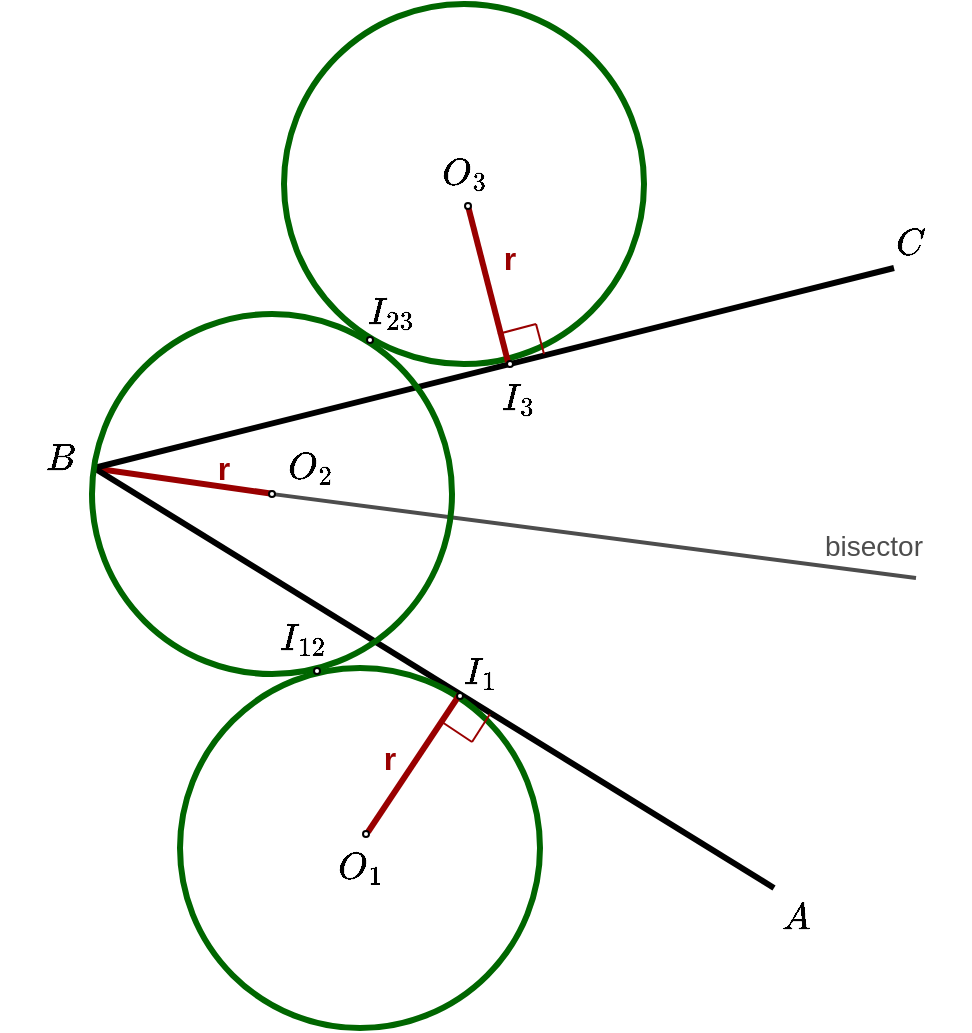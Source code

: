 <mxfile version="21.5.0" type="device">
  <diagram name="Page-1" id="8bPiSh8fG2Vt7bUStwU7">
    <mxGraphModel dx="1135" dy="663" grid="1" gridSize="10" guides="1" tooltips="1" connect="1" arrows="1" fold="1" page="1" pageScale="1" pageWidth="850" pageHeight="1100" math="1" shadow="0">
      <root>
        <mxCell id="0" />
        <mxCell id="1" parent="0" />
        <mxCell id="FTeJ3BNqMcMZCD3cep9n-8" value="" style="endArrow=none;html=1;rounded=0;strokeWidth=2;strokeColor=#4D4D4D;" parent="1" edge="1" source="FTeJ3BNqMcMZCD3cep9n-7">
          <mxGeometry width="50" height="50" relative="1" as="geometry">
            <mxPoint x="210" y="301" as="sourcePoint" />
            <mxPoint x="621" y="355" as="targetPoint" />
          </mxGeometry>
        </mxCell>
        <mxCell id="FTeJ3BNqMcMZCD3cep9n-9" value="" style="endArrow=none;html=1;rounded=0;strokeWidth=3;strokeColor=#990000;" parent="1" edge="1">
          <mxGeometry width="50" height="50" relative="1" as="geometry">
            <mxPoint x="209" y="300" as="sourcePoint" />
            <mxPoint x="300" y="313" as="targetPoint" />
          </mxGeometry>
        </mxCell>
        <mxCell id="FTeJ3BNqMcMZCD3cep9n-2" value="" style="endArrow=none;html=1;rounded=0;strokeWidth=3;" parent="1" edge="1">
          <mxGeometry width="50" height="50" relative="1" as="geometry">
            <mxPoint x="610" y="200" as="sourcePoint" />
            <mxPoint x="210" y="300" as="targetPoint" />
          </mxGeometry>
        </mxCell>
        <mxCell id="FTeJ3BNqMcMZCD3cep9n-1" value="" style="endArrow=none;html=1;rounded=0;strokeWidth=3;" parent="1" edge="1">
          <mxGeometry width="50" height="50" relative="1" as="geometry">
            <mxPoint x="550" y="510" as="sourcePoint" />
            <mxPoint x="210" y="300" as="targetPoint" />
          </mxGeometry>
        </mxCell>
        <mxCell id="FTeJ3BNqMcMZCD3cep9n-10" value="&lt;font&gt;&lt;b&gt;r&lt;/b&gt;&lt;/font&gt;" style="text;html=1;strokeColor=none;fillColor=none;align=center;verticalAlign=middle;whiteSpace=wrap;rounded=0;fontSize=16;fontColor=#990000;" parent="1" vertex="1">
          <mxGeometry x="245" y="284.5" width="60" height="30" as="geometry" />
        </mxCell>
        <mxCell id="FTeJ3BNqMcMZCD3cep9n-15" value="&lt;font size=&quot;1&quot; color=&quot;#4d4d4d&quot;&gt;&lt;span style=&quot;font-size: 14px;&quot;&gt;bisector&lt;/span&gt;&lt;/font&gt;" style="text;html=1;strokeColor=none;fillColor=none;align=center;verticalAlign=middle;whiteSpace=wrap;rounded=0;fontSize=16;" parent="1" vertex="1">
          <mxGeometry x="560" y="322.5" width="80" height="30" as="geometry" />
        </mxCell>
        <mxCell id="FTeJ3BNqMcMZCD3cep9n-20" value="&lt;b&gt;$$A$$&lt;/b&gt;" style="text;html=1;strokeColor=none;fillColor=none;align=center;verticalAlign=middle;whiteSpace=wrap;rounded=0;fontSize=16;" parent="1" vertex="1">
          <mxGeometry x="531" y="510" width="60" height="30" as="geometry" />
        </mxCell>
        <mxCell id="FTeJ3BNqMcMZCD3cep9n-21" value="&lt;b&gt;$$B$$&lt;/b&gt;" style="text;html=1;strokeColor=none;fillColor=none;align=center;verticalAlign=middle;whiteSpace=wrap;rounded=0;fontSize=16;" parent="1" vertex="1">
          <mxGeometry x="163" y="280" width="60" height="30" as="geometry" />
        </mxCell>
        <mxCell id="FTeJ3BNqMcMZCD3cep9n-22" value="&lt;b&gt;$$C$$&lt;/b&gt;" style="text;html=1;strokeColor=none;fillColor=none;align=center;verticalAlign=middle;whiteSpace=wrap;rounded=0;fontSize=16;" parent="1" vertex="1">
          <mxGeometry x="588" y="173" width="60" height="30" as="geometry" />
        </mxCell>
        <mxCell id="FTeJ3BNqMcMZCD3cep9n-24" value="&lt;br&gt;&lt;div&gt;&lt;b&gt;$$I_1$$&lt;/b&gt;&lt;/div&gt;&lt;div&gt;&lt;b&gt;&lt;br&gt;&lt;/b&gt;&lt;/div&gt;" style="text;html=1;strokeColor=none;fillColor=none;align=center;verticalAlign=middle;whiteSpace=wrap;rounded=0;fontSize=16;" parent="1" vertex="1">
          <mxGeometry x="373" y="386.5" width="60" height="30" as="geometry" />
        </mxCell>
        <mxCell id="FTeJ3BNqMcMZCD3cep9n-25" value="&lt;br&gt;&lt;div&gt;&lt;b&gt;$$I_3$$&lt;/b&gt;&lt;/div&gt;&lt;div&gt;&lt;b&gt;&lt;br&gt;&lt;/b&gt;&lt;/div&gt;" style="text;html=1;strokeColor=none;fillColor=none;align=center;verticalAlign=middle;whiteSpace=wrap;rounded=0;fontSize=16;" parent="1" vertex="1">
          <mxGeometry x="391.5" y="249.5" width="60" height="30" as="geometry" />
        </mxCell>
        <mxCell id="laDjZDlIMR3pNl8DKsQD-1" value="" style="ellipse;whiteSpace=wrap;html=1;aspect=fixed;fillColor=none;strokeWidth=3;strokeColor=#006600;" vertex="1" parent="1">
          <mxGeometry x="253" y="400" width="180" height="180" as="geometry" />
        </mxCell>
        <mxCell id="laDjZDlIMR3pNl8DKsQD-2" value="" style="ellipse;whiteSpace=wrap;html=1;aspect=fixed;fillColor=none;strokeWidth=3;strokeColor=#006600;" vertex="1" parent="1">
          <mxGeometry x="305" y="68" width="180" height="180" as="geometry" />
        </mxCell>
        <mxCell id="FTeJ3BNqMcMZCD3cep9n-7" value="" style="ellipse;whiteSpace=wrap;html=1;aspect=fixed;" parent="1" vertex="1">
          <mxGeometry x="297.5" y="311.5" width="3" height="3" as="geometry" />
        </mxCell>
        <mxCell id="FTeJ3BNqMcMZCD3cep9n-3" value="" style="ellipse;whiteSpace=wrap;html=1;aspect=fixed;fillColor=none;strokeWidth=3;strokeColor=#006600;" parent="1" vertex="1">
          <mxGeometry x="209" y="223" width="180" height="180" as="geometry" />
        </mxCell>
        <mxCell id="laDjZDlIMR3pNl8DKsQD-4" value="" style="endArrow=none;html=1;rounded=0;strokeWidth=3;strokeColor=#990000;" edge="1" parent="1">
          <mxGeometry width="50" height="50" relative="1" as="geometry">
            <mxPoint x="393" y="413" as="sourcePoint" />
            <mxPoint x="347" y="482" as="targetPoint" />
          </mxGeometry>
        </mxCell>
        <mxCell id="laDjZDlIMR3pNl8DKsQD-5" value="" style="ellipse;whiteSpace=wrap;html=1;aspect=fixed;" vertex="1" parent="1">
          <mxGeometry x="346.5" y="234.5" width="3" height="3" as="geometry" />
        </mxCell>
        <mxCell id="laDjZDlIMR3pNl8DKsQD-6" value="" style="endArrow=none;html=1;rounded=0;strokeWidth=3;strokeColor=#990000;" edge="1" parent="1">
          <mxGeometry width="50" height="50" relative="1" as="geometry">
            <mxPoint x="397" y="169" as="sourcePoint" />
            <mxPoint x="417" y="247" as="targetPoint" />
          </mxGeometry>
        </mxCell>
        <mxCell id="laDjZDlIMR3pNl8DKsQD-7" value="" style="ellipse;whiteSpace=wrap;html=1;aspect=fixed;" vertex="1" parent="1">
          <mxGeometry x="395.5" y="167.5" width="3" height="3" as="geometry" />
        </mxCell>
        <mxCell id="laDjZDlIMR3pNl8DKsQD-8" value="" style="endArrow=none;html=1;rounded=0;strokeWidth=1;strokeColor=#990000;" edge="1" parent="1">
          <mxGeometry width="50" height="50" relative="1" as="geometry">
            <mxPoint x="412" y="233" as="sourcePoint" />
            <mxPoint x="431" y="228" as="targetPoint" />
          </mxGeometry>
        </mxCell>
        <mxCell id="laDjZDlIMR3pNl8DKsQD-9" value="" style="endArrow=none;html=1;rounded=0;strokeWidth=1;strokeColor=#990000;" edge="1" parent="1">
          <mxGeometry width="50" height="50" relative="1" as="geometry">
            <mxPoint x="431" y="228" as="sourcePoint" />
            <mxPoint x="435" y="243" as="targetPoint" />
          </mxGeometry>
        </mxCell>
        <mxCell id="laDjZDlIMR3pNl8DKsQD-10" value="" style="ellipse;whiteSpace=wrap;html=1;aspect=fixed;" vertex="1" parent="1">
          <mxGeometry x="344.5" y="481.5" width="3" height="3" as="geometry" />
        </mxCell>
        <mxCell id="laDjZDlIMR3pNl8DKsQD-11" value="" style="endArrow=none;html=1;rounded=0;strokeWidth=1;strokeColor=#990000;" edge="1" parent="1">
          <mxGeometry width="50" height="50" relative="1" as="geometry">
            <mxPoint x="384" y="427" as="sourcePoint" />
            <mxPoint x="399" y="437" as="targetPoint" />
          </mxGeometry>
        </mxCell>
        <mxCell id="laDjZDlIMR3pNl8DKsQD-12" value="" style="endArrow=none;html=1;rounded=0;strokeWidth=1;strokeColor=#990000;" edge="1" parent="1">
          <mxGeometry width="50" height="50" relative="1" as="geometry">
            <mxPoint x="399" y="437" as="sourcePoint" />
            <mxPoint x="408" y="423" as="targetPoint" />
          </mxGeometry>
        </mxCell>
        <mxCell id="laDjZDlIMR3pNl8DKsQD-13" value="&lt;br&gt;&lt;div&gt;&lt;b&gt;$$O_1$$&lt;/b&gt;&lt;/div&gt;&lt;div&gt;&lt;b&gt;&lt;br&gt;&lt;/b&gt;&lt;/div&gt;" style="text;html=1;strokeColor=none;fillColor=none;align=center;verticalAlign=middle;whiteSpace=wrap;rounded=0;fontSize=16;" vertex="1" parent="1">
          <mxGeometry x="313" y="484.5" width="60" height="30" as="geometry" />
        </mxCell>
        <mxCell id="laDjZDlIMR3pNl8DKsQD-14" value="&lt;br&gt;&lt;div&gt;&lt;b&gt;$$O_2$$&lt;/b&gt;&lt;/div&gt;&lt;div&gt;&lt;b&gt;&lt;br&gt;&lt;/b&gt;&lt;/div&gt;" style="text;html=1;strokeColor=none;fillColor=none;align=center;verticalAlign=middle;whiteSpace=wrap;rounded=0;fontSize=16;" vertex="1" parent="1">
          <mxGeometry x="287.5" y="284.5" width="60" height="30" as="geometry" />
        </mxCell>
        <mxCell id="laDjZDlIMR3pNl8DKsQD-15" value="&lt;br&gt;&lt;div&gt;&lt;b&gt;$$O_3$$&lt;/b&gt;&lt;/div&gt;&lt;div&gt;&lt;b&gt;&lt;br&gt;&lt;/b&gt;&lt;/div&gt;" style="text;html=1;strokeColor=none;fillColor=none;align=center;verticalAlign=middle;whiteSpace=wrap;rounded=0;fontSize=16;" vertex="1" parent="1">
          <mxGeometry x="365" y="137.5" width="60" height="30" as="geometry" />
        </mxCell>
        <mxCell id="laDjZDlIMR3pNl8DKsQD-16" value="" style="ellipse;whiteSpace=wrap;html=1;aspect=fixed;" vertex="1" parent="1">
          <mxGeometry x="391.5" y="412.5" width="3" height="3" as="geometry" />
        </mxCell>
        <mxCell id="laDjZDlIMR3pNl8DKsQD-17" value="" style="ellipse;whiteSpace=wrap;html=1;aspect=fixed;" vertex="1" parent="1">
          <mxGeometry x="320" y="400" width="3" height="3" as="geometry" />
        </mxCell>
        <mxCell id="laDjZDlIMR3pNl8DKsQD-18" value="" style="ellipse;whiteSpace=wrap;html=1;aspect=fixed;" vertex="1" parent="1">
          <mxGeometry x="416.5" y="246.5" width="3" height="3" as="geometry" />
        </mxCell>
        <mxCell id="laDjZDlIMR3pNl8DKsQD-20" value="&lt;br&gt;&lt;div&gt;&lt;b&gt;$$I_{12}$$&lt;/b&gt;&lt;/div&gt;&lt;div&gt;&lt;b&gt;&lt;br&gt;&lt;/b&gt;&lt;/div&gt;" style="text;html=1;strokeColor=none;fillColor=none;align=center;verticalAlign=middle;whiteSpace=wrap;rounded=0;fontSize=16;" vertex="1" parent="1">
          <mxGeometry x="284.5" y="370" width="60" height="30" as="geometry" />
        </mxCell>
        <mxCell id="laDjZDlIMR3pNl8DKsQD-21" value="&lt;br&gt;&lt;div&gt;&lt;b&gt;$$I_{23}$$&lt;/b&gt;&lt;/div&gt;&lt;div&gt;&lt;b&gt;&lt;br&gt;&lt;/b&gt;&lt;/div&gt;" style="text;html=1;strokeColor=none;fillColor=none;align=center;verticalAlign=middle;whiteSpace=wrap;rounded=0;fontSize=16;" vertex="1" parent="1">
          <mxGeometry x="329" y="206.5" width="60" height="30" as="geometry" />
        </mxCell>
        <mxCell id="laDjZDlIMR3pNl8DKsQD-22" value="&lt;font&gt;&lt;b&gt;r&lt;/b&gt;&lt;/font&gt;" style="text;html=1;strokeColor=none;fillColor=none;align=center;verticalAlign=middle;whiteSpace=wrap;rounded=0;fontSize=16;fontColor=#990000;" vertex="1" parent="1">
          <mxGeometry x="388" y="180" width="60" height="30" as="geometry" />
        </mxCell>
        <mxCell id="laDjZDlIMR3pNl8DKsQD-23" value="&lt;font&gt;&lt;b&gt;r&lt;/b&gt;&lt;/font&gt;" style="text;html=1;strokeColor=none;fillColor=none;align=center;verticalAlign=middle;whiteSpace=wrap;rounded=0;fontSize=16;fontColor=#990000;" vertex="1" parent="1">
          <mxGeometry x="328" y="430" width="60" height="30" as="geometry" />
        </mxCell>
      </root>
    </mxGraphModel>
  </diagram>
</mxfile>

